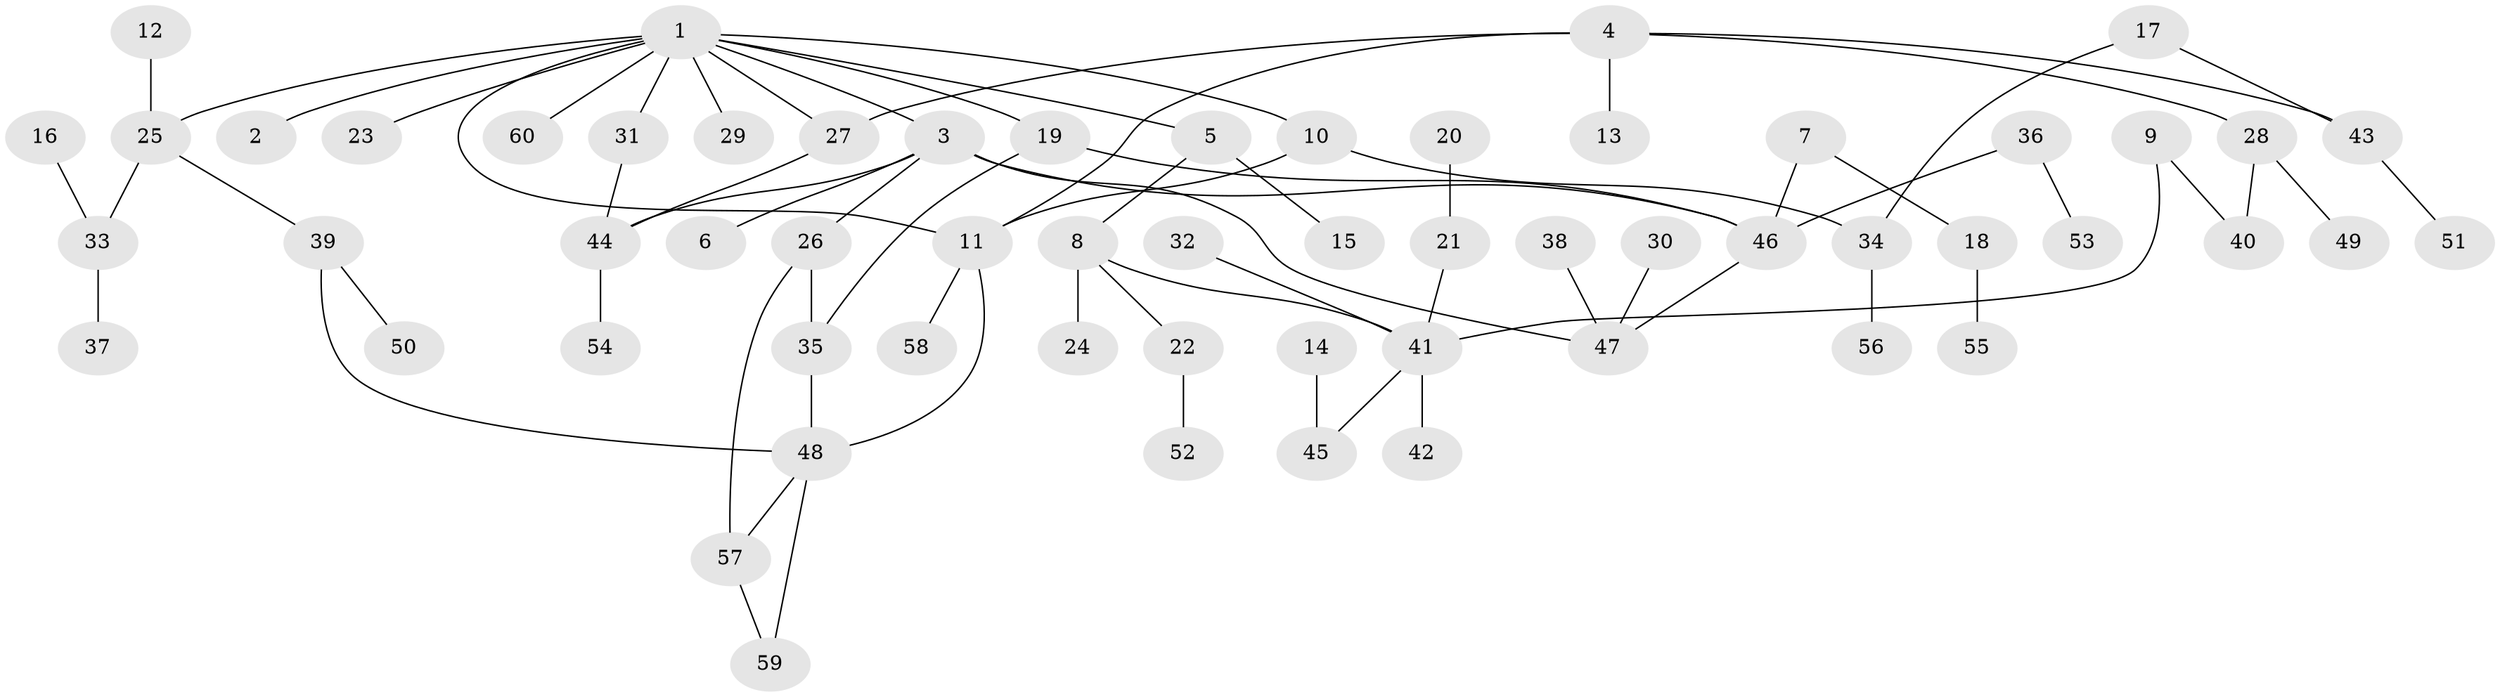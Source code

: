 // original degree distribution, {8: 0.008333333333333333, 6: 0.03333333333333333, 5: 0.03333333333333333, 4: 0.06666666666666667, 3: 0.175, 2: 0.2916666666666667, 1: 0.39166666666666666}
// Generated by graph-tools (version 1.1) at 2025/49/03/09/25 03:49:16]
// undirected, 60 vertices, 72 edges
graph export_dot {
graph [start="1"]
  node [color=gray90,style=filled];
  1;
  2;
  3;
  4;
  5;
  6;
  7;
  8;
  9;
  10;
  11;
  12;
  13;
  14;
  15;
  16;
  17;
  18;
  19;
  20;
  21;
  22;
  23;
  24;
  25;
  26;
  27;
  28;
  29;
  30;
  31;
  32;
  33;
  34;
  35;
  36;
  37;
  38;
  39;
  40;
  41;
  42;
  43;
  44;
  45;
  46;
  47;
  48;
  49;
  50;
  51;
  52;
  53;
  54;
  55;
  56;
  57;
  58;
  59;
  60;
  1 -- 2 [weight=1.0];
  1 -- 3 [weight=1.0];
  1 -- 5 [weight=1.0];
  1 -- 10 [weight=1.0];
  1 -- 11 [weight=1.0];
  1 -- 19 [weight=1.0];
  1 -- 23 [weight=1.0];
  1 -- 25 [weight=1.0];
  1 -- 27 [weight=1.0];
  1 -- 29 [weight=1.0];
  1 -- 31 [weight=1.0];
  1 -- 60 [weight=1.0];
  3 -- 6 [weight=1.0];
  3 -- 26 [weight=1.0];
  3 -- 44 [weight=1.0];
  3 -- 46 [weight=1.0];
  3 -- 47 [weight=1.0];
  4 -- 11 [weight=1.0];
  4 -- 13 [weight=1.0];
  4 -- 27 [weight=1.0];
  4 -- 28 [weight=1.0];
  4 -- 43 [weight=1.0];
  5 -- 8 [weight=1.0];
  5 -- 15 [weight=1.0];
  7 -- 18 [weight=1.0];
  7 -- 46 [weight=1.0];
  8 -- 22 [weight=1.0];
  8 -- 24 [weight=1.0];
  8 -- 41 [weight=1.0];
  9 -- 40 [weight=1.0];
  9 -- 41 [weight=1.0];
  10 -- 11 [weight=1.0];
  10 -- 34 [weight=1.0];
  11 -- 48 [weight=1.0];
  11 -- 58 [weight=1.0];
  12 -- 25 [weight=1.0];
  14 -- 45 [weight=1.0];
  16 -- 33 [weight=1.0];
  17 -- 34 [weight=1.0];
  17 -- 43 [weight=1.0];
  18 -- 55 [weight=1.0];
  19 -- 35 [weight=1.0];
  19 -- 46 [weight=1.0];
  20 -- 21 [weight=1.0];
  21 -- 41 [weight=1.0];
  22 -- 52 [weight=1.0];
  25 -- 33 [weight=1.0];
  25 -- 39 [weight=1.0];
  26 -- 35 [weight=1.0];
  26 -- 57 [weight=1.0];
  27 -- 44 [weight=1.0];
  28 -- 40 [weight=1.0];
  28 -- 49 [weight=1.0];
  30 -- 47 [weight=1.0];
  31 -- 44 [weight=1.0];
  32 -- 41 [weight=1.0];
  33 -- 37 [weight=1.0];
  34 -- 56 [weight=1.0];
  35 -- 48 [weight=1.0];
  36 -- 46 [weight=1.0];
  36 -- 53 [weight=1.0];
  38 -- 47 [weight=1.0];
  39 -- 48 [weight=1.0];
  39 -- 50 [weight=1.0];
  41 -- 42 [weight=1.0];
  41 -- 45 [weight=1.0];
  43 -- 51 [weight=1.0];
  44 -- 54 [weight=1.0];
  46 -- 47 [weight=1.0];
  48 -- 57 [weight=1.0];
  48 -- 59 [weight=1.0];
  57 -- 59 [weight=1.0];
}
